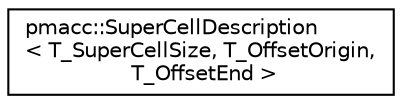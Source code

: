 digraph "Graphical Class Hierarchy"
{
 // LATEX_PDF_SIZE
  edge [fontname="Helvetica",fontsize="10",labelfontname="Helvetica",labelfontsize="10"];
  node [fontname="Helvetica",fontsize="10",shape=record];
  rankdir="LR";
  Node0 [label="pmacc::SuperCellDescription\l\< T_SuperCellSize, T_OffsetOrigin,\l T_OffsetEnd \>",height=0.2,width=0.4,color="black", fillcolor="white", style="filled",URL="$structpmacc_1_1_super_cell_description.html",tooltip="Define a SuperCell with guarding cells."];
}
